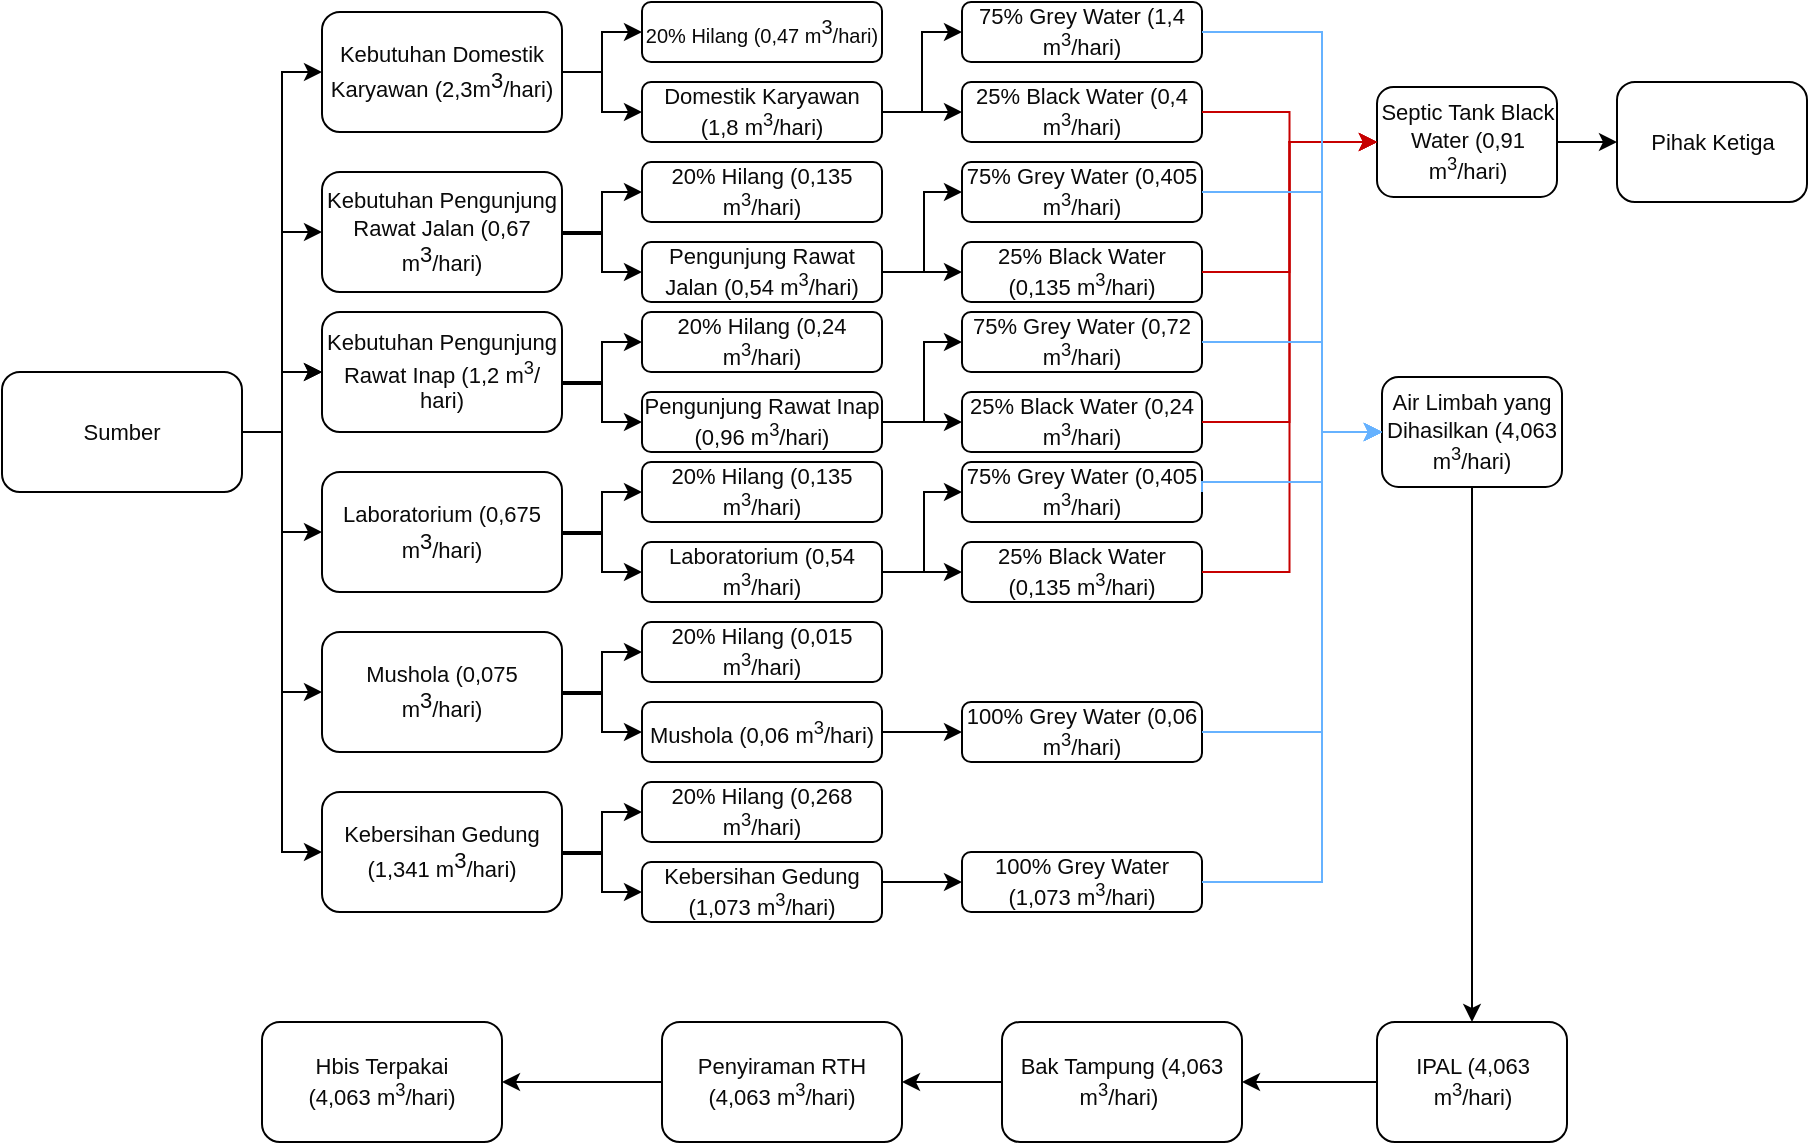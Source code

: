 <mxfile version="24.7.6">
  <diagram name="Page-1" id="BwjnC9_RVp00AROXkKl3">
    <mxGraphModel dx="1257" dy="583" grid="1" gridSize="10" guides="1" tooltips="1" connect="1" arrows="1" fold="1" page="1" pageScale="1" pageWidth="850" pageHeight="1100" math="0" shadow="0">
      <root>
        <mxCell id="0" />
        <mxCell id="1" parent="0" />
        <mxCell id="a9j6jrNws50YFNVHfmn5-3" value="" style="edgeStyle=orthogonalEdgeStyle;rounded=0;orthogonalLoop=1;jettySize=auto;html=1;entryX=0;entryY=0.5;entryDx=0;entryDy=0;strokeColor=#000000;fontColor=#0A0A0A;labelBackgroundColor=none;labelBorderColor=none;" parent="1" source="a9j6jrNws50YFNVHfmn5-1" target="a9j6jrNws50YFNVHfmn5-2" edge="1">
          <mxGeometry relative="1" as="geometry" />
        </mxCell>
        <mxCell id="a9j6jrNws50YFNVHfmn5-10" value="" style="edgeStyle=orthogonalEdgeStyle;rounded=0;orthogonalLoop=1;jettySize=auto;html=1;entryX=0;entryY=0.5;entryDx=0;entryDy=0;strokeColor=#000000;fontColor=#0A0A0A;labelBackgroundColor=none;labelBorderColor=none;" parent="1" source="a9j6jrNws50YFNVHfmn5-1" target="a9j6jrNws50YFNVHfmn5-9" edge="1">
          <mxGeometry relative="1" as="geometry" />
        </mxCell>
        <mxCell id="a9j6jrNws50YFNVHfmn5-13" value="" style="edgeStyle=orthogonalEdgeStyle;rounded=0;orthogonalLoop=1;jettySize=auto;html=1;entryX=0;entryY=0.5;entryDx=0;entryDy=0;strokeColor=#000000;fontColor=#0A0A0A;labelBackgroundColor=none;labelBorderColor=none;" parent="1" source="a9j6jrNws50YFNVHfmn5-1" target="a9j6jrNws50YFNVHfmn5-11" edge="1">
          <mxGeometry relative="1" as="geometry" />
        </mxCell>
        <mxCell id="a9j6jrNws50YFNVHfmn5-15" value="" style="edgeStyle=orthogonalEdgeStyle;rounded=0;orthogonalLoop=1;jettySize=auto;html=1;exitX=1;exitY=0.5;exitDx=0;exitDy=0;entryX=0;entryY=0.5;entryDx=0;entryDy=0;strokeColor=#000000;fontColor=#0A0A0A;labelBackgroundColor=none;labelBorderColor=none;" parent="1" source="a9j6jrNws50YFNVHfmn5-1" target="a9j6jrNws50YFNVHfmn5-14" edge="1">
          <mxGeometry relative="1" as="geometry" />
        </mxCell>
        <mxCell id="a9j6jrNws50YFNVHfmn5-17" value="" style="edgeStyle=orthogonalEdgeStyle;rounded=0;orthogonalLoop=1;jettySize=auto;html=1;strokeColor=#000000;fontColor=#0A0A0A;labelBackgroundColor=none;labelBorderColor=none;" parent="1" source="a9j6jrNws50YFNVHfmn5-1" target="a9j6jrNws50YFNVHfmn5-16" edge="1">
          <mxGeometry relative="1" as="geometry" />
        </mxCell>
        <mxCell id="a9j6jrNws50YFNVHfmn5-1" value="Sumber" style="rounded=1;whiteSpace=wrap;html=1;fontSize=11;strokeColor=#000000;fontColor=#0A0A0A;labelBackgroundColor=none;labelBorderColor=none;fillColor=none;" parent="1" vertex="1">
          <mxGeometry x="390" y="435" width="120" height="60" as="geometry" />
        </mxCell>
        <mxCell id="a9j6jrNws50YFNVHfmn5-23" value="" style="edgeStyle=orthogonalEdgeStyle;rounded=0;orthogonalLoop=1;jettySize=auto;html=1;strokeColor=#000000;fontColor=#0A0A0A;labelBackgroundColor=none;labelBorderColor=none;" parent="1" source="a9j6jrNws50YFNVHfmn5-2" target="a9j6jrNws50YFNVHfmn5-22" edge="1">
          <mxGeometry relative="1" as="geometry" />
        </mxCell>
        <mxCell id="a9j6jrNws50YFNVHfmn5-2" value="Kebutuhan Domestik Karyawan (2,3m&lt;sup style=&quot;font-size: 11px;&quot;&gt;3&lt;/sup&gt;/hari)" style="whiteSpace=wrap;html=1;rounded=1;fontSize=11;strokeColor=#000000;fontColor=#0A0A0A;labelBackgroundColor=none;labelBorderColor=none;fillColor=none;" parent="1" vertex="1">
          <mxGeometry x="550" y="255" width="120" height="60" as="geometry" />
        </mxCell>
        <mxCell id="a9j6jrNws50YFNVHfmn5-9" value="Kebutuhan Pengunjung Rawat Jalan (0,67 m&lt;sup style=&quot;font-size: 11px;&quot;&gt;3&lt;/sup&gt;/hari)" style="whiteSpace=wrap;html=1;rounded=1;fontSize=11;strokeColor=#000000;fontColor=#0A0A0A;labelBackgroundColor=none;labelBorderColor=none;fillColor=none;" parent="1" vertex="1">
          <mxGeometry x="550" y="335" width="120" height="60" as="geometry" />
        </mxCell>
        <mxCell id="a9j6jrNws50YFNVHfmn5-14" value="Kebersihan Gedung (1,341 m&lt;sup style=&quot;font-size: 11px;&quot;&gt;3&lt;/sup&gt;/hari)" style="whiteSpace=wrap;html=1;rounded=1;fontSize=11;strokeColor=#000000;fontColor=#0A0A0A;labelBackgroundColor=none;labelBorderColor=none;fillColor=none;" parent="1" vertex="1">
          <mxGeometry x="550" y="645" width="120" height="60" as="geometry" />
        </mxCell>
        <mxCell id="a9j6jrNws50YFNVHfmn5-18" value="" style="edgeStyle=orthogonalEdgeStyle;rounded=0;orthogonalLoop=1;jettySize=auto;html=1;strokeColor=#000000;fontColor=#0A0A0A;labelBackgroundColor=none;labelBorderColor=none;" parent="1" source="a9j6jrNws50YFNVHfmn5-1" target="a9j6jrNws50YFNVHfmn5-16" edge="1">
          <mxGeometry relative="1" as="geometry">
            <mxPoint x="510" y="465" as="sourcePoint" />
            <mxPoint x="590" y="735" as="targetPoint" />
          </mxGeometry>
        </mxCell>
        <mxCell id="a9j6jrNws50YFNVHfmn5-16" value="Kebutuhan Pengunjung Rawat Inap (1,2 m&lt;sup&gt;3&lt;/sup&gt;/ hari)" style="whiteSpace=wrap;html=1;rounded=1;fontSize=11;strokeColor=#000000;fontColor=#0A0A0A;labelBackgroundColor=none;labelBorderColor=none;fillColor=none;" parent="1" vertex="1">
          <mxGeometry x="550" y="405" width="120" height="60" as="geometry" />
        </mxCell>
        <mxCell id="a9j6jrNws50YFNVHfmn5-11" value="&lt;font style=&quot;font-size: 11px;&quot;&gt;Laboratorium (0,675 m&lt;sup style=&quot;font-size: 11px;&quot;&gt;3&lt;/sup&gt;/hari)&lt;/font&gt;" style="whiteSpace=wrap;html=1;rounded=1;fontSize=11;strokeColor=#000000;fontColor=#0A0A0A;labelBackgroundColor=none;labelBorderColor=none;fillColor=none;" parent="1" vertex="1">
          <mxGeometry x="550" y="485" width="120" height="60" as="geometry" />
        </mxCell>
        <mxCell id="a9j6jrNws50YFNVHfmn5-21" value="" style="edgeStyle=orthogonalEdgeStyle;rounded=0;orthogonalLoop=1;jettySize=auto;html=1;entryX=0;entryY=0.5;entryDx=0;entryDy=0;exitX=1;exitY=0.5;exitDx=0;exitDy=0;strokeColor=#000000;fontColor=#0A0A0A;labelBackgroundColor=none;labelBorderColor=none;" parent="1" source="a9j6jrNws50YFNVHfmn5-1" target="a9j6jrNws50YFNVHfmn5-4" edge="1">
          <mxGeometry relative="1" as="geometry">
            <mxPoint x="610" y="625" as="sourcePoint" />
            <mxPoint x="590" y="735" as="targetPoint" />
          </mxGeometry>
        </mxCell>
        <mxCell id="a9j6jrNws50YFNVHfmn5-4" value="Mushola (0,075 m&lt;sup style=&quot;font-size: 11px;&quot;&gt;3&lt;/sup&gt;/hari)" style="whiteSpace=wrap;html=1;rounded=1;fontSize=11;strokeColor=#000000;fontColor=#0A0A0A;labelBackgroundColor=none;labelBorderColor=none;fillColor=none;" parent="1" vertex="1">
          <mxGeometry x="550" y="565" width="120" height="60" as="geometry" />
        </mxCell>
        <mxCell id="a9j6jrNws50YFNVHfmn5-22" value="20% Hilang (0,47 m&lt;sup style=&quot;font-size: 10px;&quot;&gt;3&lt;/sup&gt;/hari)" style="whiteSpace=wrap;html=1;fontSize=10;rounded=1;strokeColor=#000000;fontColor=#0A0A0A;labelBackgroundColor=none;labelBorderColor=none;fillColor=none;" parent="1" vertex="1">
          <mxGeometry x="710" y="250" width="120" height="30" as="geometry" />
        </mxCell>
        <mxCell id="a9j6jrNws50YFNVHfmn5-24" value="Domestik Karyawan (1,8 m&lt;sup&gt;3&lt;/sup&gt;/hari)" style="whiteSpace=wrap;html=1;fontSize=11;rounded=1;strokeColor=#000000;fontColor=#0A0A0A;labelBackgroundColor=none;labelBorderColor=none;fillColor=none;" parent="1" vertex="1">
          <mxGeometry x="710" y="290" width="120" height="30" as="geometry" />
        </mxCell>
        <mxCell id="a9j6jrNws50YFNVHfmn5-25" value="" style="edgeStyle=orthogonalEdgeStyle;rounded=0;orthogonalLoop=1;jettySize=auto;html=1;entryX=0;entryY=0.5;entryDx=0;entryDy=0;exitX=1;exitY=0.5;exitDx=0;exitDy=0;strokeColor=#000000;fontColor=#0A0A0A;labelBackgroundColor=none;labelBorderColor=none;" parent="1" source="a9j6jrNws50YFNVHfmn5-2" target="a9j6jrNws50YFNVHfmn5-24" edge="1">
          <mxGeometry relative="1" as="geometry">
            <mxPoint x="680" y="295" as="sourcePoint" />
            <mxPoint x="700" y="275" as="targetPoint" />
            <Array as="points">
              <mxPoint x="690" y="285" />
              <mxPoint x="690" y="305" />
            </Array>
          </mxGeometry>
        </mxCell>
        <mxCell id="a9j6jrNws50YFNVHfmn5-26" value="" style="edgeStyle=orthogonalEdgeStyle;rounded=0;orthogonalLoop=1;jettySize=auto;html=1;entryX=0;entryY=0.5;entryDx=0;entryDy=0;strokeColor=#000000;fontColor=#0A0A0A;labelBackgroundColor=none;labelBorderColor=none;" parent="1" target="a9j6jrNws50YFNVHfmn5-27" edge="1">
          <mxGeometry relative="1" as="geometry">
            <mxPoint x="670" y="365" as="sourcePoint" />
            <Array as="points">
              <mxPoint x="670" y="366" />
              <mxPoint x="690" y="366" />
              <mxPoint x="690" y="345" />
            </Array>
          </mxGeometry>
        </mxCell>
        <mxCell id="a9j6jrNws50YFNVHfmn5-27" value="20% Hilang (0,135 m&lt;sup&gt;3&lt;/sup&gt;/hari)" style="whiteSpace=wrap;html=1;fontSize=11;rounded=1;strokeColor=#000000;fontColor=#0A0A0A;labelBackgroundColor=none;labelBorderColor=none;fillColor=none;" parent="1" vertex="1">
          <mxGeometry x="710" y="330" width="120" height="30" as="geometry" />
        </mxCell>
        <mxCell id="a9j6jrNws50YFNVHfmn5-28" value="Pengunjung Rawat Jalan (0,54 m&lt;sup&gt;3&lt;/sup&gt;/hari)" style="whiteSpace=wrap;html=1;fontSize=11;rounded=1;strokeColor=#000000;fontColor=#0A0A0A;labelBackgroundColor=none;labelBorderColor=none;fillColor=none;" parent="1" vertex="1">
          <mxGeometry x="710" y="370" width="120" height="30" as="geometry" />
        </mxCell>
        <mxCell id="a9j6jrNws50YFNVHfmn5-29" value="" style="edgeStyle=orthogonalEdgeStyle;rounded=0;orthogonalLoop=1;jettySize=auto;html=1;entryX=0;entryY=0.5;entryDx=0;entryDy=0;exitX=1;exitY=0.5;exitDx=0;exitDy=0;strokeColor=#000000;fontColor=#0A0A0A;labelBackgroundColor=none;labelBorderColor=none;" parent="1" target="a9j6jrNws50YFNVHfmn5-28" edge="1">
          <mxGeometry relative="1" as="geometry">
            <mxPoint x="670" y="365" as="sourcePoint" />
            <mxPoint x="700" y="355" as="targetPoint" />
            <Array as="points">
              <mxPoint x="690" y="365" />
              <mxPoint x="690" y="385" />
            </Array>
          </mxGeometry>
        </mxCell>
        <mxCell id="a9j6jrNws50YFNVHfmn5-30" value="" style="edgeStyle=orthogonalEdgeStyle;rounded=0;orthogonalLoop=1;jettySize=auto;html=1;entryX=0;entryY=0.5;entryDx=0;entryDy=0;strokeColor=#000000;fontColor=#0A0A0A;labelBackgroundColor=none;labelBorderColor=none;" parent="1" target="a9j6jrNws50YFNVHfmn5-31" edge="1">
          <mxGeometry relative="1" as="geometry">
            <mxPoint x="670" y="440" as="sourcePoint" />
            <Array as="points">
              <mxPoint x="670" y="441" />
              <mxPoint x="690" y="441" />
              <mxPoint x="690" y="420" />
            </Array>
          </mxGeometry>
        </mxCell>
        <mxCell id="a9j6jrNws50YFNVHfmn5-31" value="20% Hilang (0,24 m&lt;sup&gt;3&lt;/sup&gt;/hari)" style="whiteSpace=wrap;html=1;fontSize=11;rounded=1;strokeColor=#000000;fontColor=#0A0A0A;labelBackgroundColor=none;labelBorderColor=none;fillColor=none;" parent="1" vertex="1">
          <mxGeometry x="710" y="405" width="120" height="30" as="geometry" />
        </mxCell>
        <mxCell id="a9j6jrNws50YFNVHfmn5-32" value="Pengunjung Rawat Inap (0,96 m&lt;sup&gt;3&lt;/sup&gt;/hari)" style="whiteSpace=wrap;html=1;fontSize=11;rounded=1;strokeColor=#000000;fontColor=#0A0A0A;labelBackgroundColor=none;labelBorderColor=none;fillColor=none;" parent="1" vertex="1">
          <mxGeometry x="710" y="445" width="120" height="30" as="geometry" />
        </mxCell>
        <mxCell id="a9j6jrNws50YFNVHfmn5-33" value="" style="edgeStyle=orthogonalEdgeStyle;rounded=0;orthogonalLoop=1;jettySize=auto;html=1;entryX=0;entryY=0.5;entryDx=0;entryDy=0;exitX=1;exitY=0.5;exitDx=0;exitDy=0;strokeColor=#000000;fontColor=#0A0A0A;labelBackgroundColor=none;labelBorderColor=none;" parent="1" target="a9j6jrNws50YFNVHfmn5-32" edge="1">
          <mxGeometry relative="1" as="geometry">
            <mxPoint x="670" y="440" as="sourcePoint" />
            <mxPoint x="700" y="430" as="targetPoint" />
            <Array as="points">
              <mxPoint x="690" y="440" />
              <mxPoint x="690" y="460" />
            </Array>
          </mxGeometry>
        </mxCell>
        <mxCell id="a9j6jrNws50YFNVHfmn5-34" value="" style="edgeStyle=orthogonalEdgeStyle;rounded=0;orthogonalLoop=1;jettySize=auto;html=1;entryX=0;entryY=0.5;entryDx=0;entryDy=0;strokeColor=#000000;fontColor=#0A0A0A;labelBackgroundColor=none;labelBorderColor=none;" parent="1" target="a9j6jrNws50YFNVHfmn5-35" edge="1">
          <mxGeometry relative="1" as="geometry">
            <mxPoint x="670" y="515" as="sourcePoint" />
            <Array as="points">
              <mxPoint x="670" y="516" />
              <mxPoint x="690" y="516" />
              <mxPoint x="690" y="495" />
            </Array>
          </mxGeometry>
        </mxCell>
        <mxCell id="a9j6jrNws50YFNVHfmn5-35" value="20% Hilang (0,135 m&lt;sup&gt;3&lt;/sup&gt;/hari)" style="whiteSpace=wrap;html=1;fontSize=11;rounded=1;strokeColor=#000000;fontColor=#0A0A0A;labelBackgroundColor=none;labelBorderColor=none;fillColor=none;" parent="1" vertex="1">
          <mxGeometry x="710" y="480" width="120" height="30" as="geometry" />
        </mxCell>
        <mxCell id="a9j6jrNws50YFNVHfmn5-36" value="Laboratorium (0,54 m&lt;sup&gt;3&lt;/sup&gt;/hari)" style="whiteSpace=wrap;html=1;fontSize=11;rounded=1;strokeColor=#000000;fontColor=#0A0A0A;labelBackgroundColor=none;labelBorderColor=none;fillColor=none;" parent="1" vertex="1">
          <mxGeometry x="710" y="520" width="120" height="30" as="geometry" />
        </mxCell>
        <mxCell id="a9j6jrNws50YFNVHfmn5-37" value="" style="edgeStyle=orthogonalEdgeStyle;rounded=0;orthogonalLoop=1;jettySize=auto;html=1;entryX=0;entryY=0.5;entryDx=0;entryDy=0;exitX=1;exitY=0.5;exitDx=0;exitDy=0;strokeColor=#000000;fontColor=#0A0A0A;labelBackgroundColor=none;labelBorderColor=none;" parent="1" target="a9j6jrNws50YFNVHfmn5-36" edge="1">
          <mxGeometry relative="1" as="geometry">
            <mxPoint x="670" y="515" as="sourcePoint" />
            <mxPoint x="700" y="505" as="targetPoint" />
            <Array as="points">
              <mxPoint x="690" y="515" />
              <mxPoint x="690" y="535" />
            </Array>
          </mxGeometry>
        </mxCell>
        <mxCell id="a9j6jrNws50YFNVHfmn5-38" value="" style="edgeStyle=orthogonalEdgeStyle;rounded=0;orthogonalLoop=1;jettySize=auto;html=1;entryX=0;entryY=0.5;entryDx=0;entryDy=0;strokeColor=#000000;fontColor=#0A0A0A;labelBackgroundColor=none;labelBorderColor=none;" parent="1" target="a9j6jrNws50YFNVHfmn5-39" edge="1">
          <mxGeometry relative="1" as="geometry">
            <mxPoint x="670" y="595" as="sourcePoint" />
            <Array as="points">
              <mxPoint x="670" y="596" />
              <mxPoint x="690" y="596" />
              <mxPoint x="690" y="575" />
            </Array>
          </mxGeometry>
        </mxCell>
        <mxCell id="a9j6jrNws50YFNVHfmn5-39" value="20% Hilang (0,015 m&lt;sup&gt;3&lt;/sup&gt;/hari)" style="whiteSpace=wrap;html=1;fontSize=11;rounded=1;strokeColor=#000000;fontColor=#0A0A0A;labelBackgroundColor=none;labelBorderColor=none;fillColor=none;" parent="1" vertex="1">
          <mxGeometry x="710" y="560" width="120" height="30" as="geometry" />
        </mxCell>
        <mxCell id="a9j6jrNws50YFNVHfmn5-40" value="Mushola (0,06 m&lt;sup&gt;3&lt;/sup&gt;/hari)" style="whiteSpace=wrap;html=1;fontSize=11;rounded=1;strokeColor=#000000;fontColor=#0A0A0A;labelBackgroundColor=none;labelBorderColor=none;fillColor=none;" parent="1" vertex="1">
          <mxGeometry x="710" y="600" width="120" height="30" as="geometry" />
        </mxCell>
        <mxCell id="a9j6jrNws50YFNVHfmn5-41" value="" style="edgeStyle=orthogonalEdgeStyle;rounded=0;orthogonalLoop=1;jettySize=auto;html=1;entryX=0;entryY=0.5;entryDx=0;entryDy=0;exitX=1;exitY=0.5;exitDx=0;exitDy=0;strokeColor=#000000;fontColor=#0A0A0A;labelBackgroundColor=none;labelBorderColor=none;" parent="1" target="a9j6jrNws50YFNVHfmn5-40" edge="1">
          <mxGeometry relative="1" as="geometry">
            <mxPoint x="670" y="595" as="sourcePoint" />
            <mxPoint x="700" y="585" as="targetPoint" />
            <Array as="points">
              <mxPoint x="690" y="595" />
              <mxPoint x="690" y="615" />
            </Array>
          </mxGeometry>
        </mxCell>
        <mxCell id="a9j6jrNws50YFNVHfmn5-42" value="" style="edgeStyle=orthogonalEdgeStyle;rounded=0;orthogonalLoop=1;jettySize=auto;html=1;entryX=0;entryY=0.5;entryDx=0;entryDy=0;strokeColor=#000000;fontColor=#0A0A0A;labelBackgroundColor=none;labelBorderColor=none;" parent="1" target="a9j6jrNws50YFNVHfmn5-43" edge="1">
          <mxGeometry relative="1" as="geometry">
            <mxPoint x="670" y="675" as="sourcePoint" />
            <Array as="points">
              <mxPoint x="670" y="676" />
              <mxPoint x="690" y="676" />
              <mxPoint x="690" y="655" />
            </Array>
          </mxGeometry>
        </mxCell>
        <mxCell id="a9j6jrNws50YFNVHfmn5-43" value="20% Hilang (0,268 m&lt;sup&gt;3&lt;/sup&gt;/hari)" style="whiteSpace=wrap;html=1;fontSize=11;rounded=1;strokeColor=#000000;fontColor=#0A0A0A;labelBackgroundColor=none;labelBorderColor=none;fillColor=none;" parent="1" vertex="1">
          <mxGeometry x="710" y="640" width="120" height="30" as="geometry" />
        </mxCell>
        <mxCell id="a9j6jrNws50YFNVHfmn5-44" value="Kebersihan Gedung (1,073 m&lt;sup&gt;3&lt;/sup&gt;/hari)" style="whiteSpace=wrap;html=1;fontSize=11;rounded=1;strokeColor=#000000;fontColor=#0A0A0A;labelBackgroundColor=none;labelBorderColor=none;fillColor=none;" parent="1" vertex="1">
          <mxGeometry x="710" y="680" width="120" height="30" as="geometry" />
        </mxCell>
        <mxCell id="a9j6jrNws50YFNVHfmn5-45" value="" style="edgeStyle=orthogonalEdgeStyle;rounded=0;orthogonalLoop=1;jettySize=auto;html=1;entryX=0;entryY=0.5;entryDx=0;entryDy=0;exitX=1;exitY=0.5;exitDx=0;exitDy=0;strokeColor=#000000;fontColor=#0A0A0A;labelBackgroundColor=none;labelBorderColor=none;" parent="1" target="a9j6jrNws50YFNVHfmn5-44" edge="1">
          <mxGeometry relative="1" as="geometry">
            <mxPoint x="670" y="675" as="sourcePoint" />
            <mxPoint x="700" y="665" as="targetPoint" />
            <Array as="points">
              <mxPoint x="690" y="675" />
              <mxPoint x="690" y="695" />
            </Array>
          </mxGeometry>
        </mxCell>
        <mxCell id="a9j6jrNws50YFNVHfmn5-46" value="75% Grey Water (1,4 m&lt;sup&gt;3&lt;/sup&gt;/hari)" style="whiteSpace=wrap;html=1;fontSize=11;rounded=1;strokeColor=#000000;fontColor=#0A0A0A;labelBackgroundColor=none;labelBorderColor=none;fillColor=none;" parent="1" vertex="1">
          <mxGeometry x="870" y="250" width="120" height="30" as="geometry" />
        </mxCell>
        <mxCell id="a9j6jrNws50YFNVHfmn5-49" value="" style="edgeStyle=orthogonalEdgeStyle;rounded=0;orthogonalLoop=1;jettySize=auto;html=1;exitX=1;exitY=0.5;exitDx=0;exitDy=0;entryX=0;entryY=0.5;entryDx=0;entryDy=0;strokeColor=#000000;fontColor=#0A0A0A;labelBackgroundColor=none;labelBorderColor=none;" parent="1" source="a9j6jrNws50YFNVHfmn5-24" target="a9j6jrNws50YFNVHfmn5-46" edge="1">
          <mxGeometry relative="1" as="geometry">
            <mxPoint x="840" y="300" as="sourcePoint" />
            <mxPoint x="920" y="275" as="targetPoint" />
          </mxGeometry>
        </mxCell>
        <mxCell id="a9j6jrNws50YFNVHfmn5-48" value="25% Black Water (0,4 m&lt;sup&gt;3&lt;/sup&gt;/hari)" style="whiteSpace=wrap;html=1;fontSize=11;rounded=1;strokeColor=#000000;fontColor=#0A0A0A;labelBackgroundColor=none;labelBorderColor=none;fillColor=none;" parent="1" vertex="1">
          <mxGeometry x="870" y="290" width="120" height="30" as="geometry" />
        </mxCell>
        <mxCell id="a9j6jrNws50YFNVHfmn5-51" value="" style="edgeStyle=orthogonalEdgeStyle;rounded=0;orthogonalLoop=1;jettySize=auto;html=1;exitX=1;exitY=0.5;exitDx=0;exitDy=0;entryX=0;entryY=0.5;entryDx=0;entryDy=0;strokeColor=#000000;fontColor=#0A0A0A;labelBackgroundColor=none;labelBorderColor=none;" parent="1" source="a9j6jrNws50YFNVHfmn5-24" target="a9j6jrNws50YFNVHfmn5-48" edge="1">
          <mxGeometry relative="1" as="geometry">
            <mxPoint x="840" y="315" as="sourcePoint" />
            <mxPoint x="880" y="275" as="targetPoint" />
          </mxGeometry>
        </mxCell>
        <mxCell id="a9j6jrNws50YFNVHfmn5-56" value="75% Grey Water (0,405 m&lt;sup&gt;3&lt;/sup&gt;/hari)" style="whiteSpace=wrap;html=1;fontSize=11;rounded=1;strokeColor=#000000;fontColor=#0A0A0A;labelBackgroundColor=none;labelBorderColor=none;fillColor=none;" parent="1" vertex="1">
          <mxGeometry x="870" y="330" width="120" height="30" as="geometry" />
        </mxCell>
        <mxCell id="a9j6jrNws50YFNVHfmn5-57" value="" style="edgeStyle=orthogonalEdgeStyle;rounded=0;orthogonalLoop=1;jettySize=auto;html=1;exitX=1;exitY=0.5;exitDx=0;exitDy=0;entryX=0;entryY=0.5;entryDx=0;entryDy=0;strokeColor=#000000;fontColor=#0A0A0A;labelBackgroundColor=none;labelBorderColor=none;" parent="1" target="a9j6jrNws50YFNVHfmn5-56" edge="1">
          <mxGeometry relative="1" as="geometry">
            <mxPoint x="830" y="385" as="sourcePoint" />
            <mxPoint x="920" y="355" as="targetPoint" />
            <Array as="points">
              <mxPoint x="851" y="385" />
              <mxPoint x="851" y="345" />
            </Array>
          </mxGeometry>
        </mxCell>
        <mxCell id="a9j6jrNws50YFNVHfmn5-58" value="25% Black Water (0,135 m&lt;sup&gt;3&lt;/sup&gt;/hari)" style="whiteSpace=wrap;html=1;fontSize=11;rounded=1;strokeColor=#000000;fontColor=#0A0A0A;labelBackgroundColor=none;labelBorderColor=none;fillColor=none;" parent="1" vertex="1">
          <mxGeometry x="870" y="370" width="120" height="30" as="geometry" />
        </mxCell>
        <mxCell id="a9j6jrNws50YFNVHfmn5-59" value="" style="edgeStyle=orthogonalEdgeStyle;rounded=0;orthogonalLoop=1;jettySize=auto;html=1;exitX=1;exitY=0.5;exitDx=0;exitDy=0;entryX=0;entryY=0.5;entryDx=0;entryDy=0;strokeColor=#000000;fontColor=#0A0A0A;labelBackgroundColor=none;labelBorderColor=none;" parent="1" target="a9j6jrNws50YFNVHfmn5-58" edge="1">
          <mxGeometry relative="1" as="geometry">
            <mxPoint x="830" y="385" as="sourcePoint" />
            <mxPoint x="880" y="355" as="targetPoint" />
            <Array as="points">
              <mxPoint x="840" y="385" />
              <mxPoint x="840" y="385" />
            </Array>
          </mxGeometry>
        </mxCell>
        <mxCell id="a9j6jrNws50YFNVHfmn5-60" value="75% Grey Water (0,72 m&lt;sup&gt;3&lt;/sup&gt;/hari)" style="whiteSpace=wrap;html=1;fontSize=11;rounded=1;strokeColor=#000000;fontColor=#0A0A0A;labelBackgroundColor=none;labelBorderColor=none;fillColor=none;" parent="1" vertex="1">
          <mxGeometry x="870" y="405" width="120" height="30" as="geometry" />
        </mxCell>
        <mxCell id="a9j6jrNws50YFNVHfmn5-61" value="" style="edgeStyle=orthogonalEdgeStyle;rounded=0;orthogonalLoop=1;jettySize=auto;html=1;exitX=1;exitY=0.5;exitDx=0;exitDy=0;entryX=0;entryY=0.5;entryDx=0;entryDy=0;strokeColor=#000000;fontColor=#0A0A0A;labelBackgroundColor=none;labelBorderColor=none;" parent="1" target="a9j6jrNws50YFNVHfmn5-60" edge="1">
          <mxGeometry relative="1" as="geometry">
            <mxPoint x="830" y="460" as="sourcePoint" />
            <mxPoint x="920" y="430" as="targetPoint" />
            <Array as="points">
              <mxPoint x="851" y="460" />
              <mxPoint x="851" y="420" />
            </Array>
          </mxGeometry>
        </mxCell>
        <mxCell id="a9j6jrNws50YFNVHfmn5-62" value="25% Black Water (0,24 m&lt;sup&gt;3&lt;/sup&gt;/hari)" style="whiteSpace=wrap;html=1;fontSize=11;rounded=1;strokeColor=#000000;fontColor=#0A0A0A;labelBackgroundColor=none;labelBorderColor=none;fillColor=none;" parent="1" vertex="1">
          <mxGeometry x="870" y="445" width="120" height="30" as="geometry" />
        </mxCell>
        <mxCell id="a9j6jrNws50YFNVHfmn5-63" value="" style="edgeStyle=orthogonalEdgeStyle;rounded=0;orthogonalLoop=1;jettySize=auto;html=1;exitX=1;exitY=0.5;exitDx=0;exitDy=0;entryX=0;entryY=0.5;entryDx=0;entryDy=0;strokeColor=#000000;fontColor=#0A0A0A;labelBackgroundColor=none;labelBorderColor=none;" parent="1" target="a9j6jrNws50YFNVHfmn5-62" edge="1">
          <mxGeometry relative="1" as="geometry">
            <mxPoint x="830" y="460" as="sourcePoint" />
            <mxPoint x="880" y="430" as="targetPoint" />
            <Array as="points">
              <mxPoint x="840" y="460" />
              <mxPoint x="840" y="460" />
            </Array>
          </mxGeometry>
        </mxCell>
        <mxCell id="a9j6jrNws50YFNVHfmn5-64" value="75% Grey Water (0,405 m&lt;sup&gt;3&lt;/sup&gt;/hari)" style="whiteSpace=wrap;html=1;fontSize=11;rounded=1;strokeColor=#000000;fontColor=#0A0A0A;labelBackgroundColor=none;labelBorderColor=none;fillColor=none;" parent="1" vertex="1">
          <mxGeometry x="870" y="480" width="120" height="30" as="geometry" />
        </mxCell>
        <mxCell id="a9j6jrNws50YFNVHfmn5-65" value="" style="edgeStyle=orthogonalEdgeStyle;rounded=0;orthogonalLoop=1;jettySize=auto;html=1;exitX=1;exitY=0.5;exitDx=0;exitDy=0;entryX=0;entryY=0.5;entryDx=0;entryDy=0;strokeColor=#000000;fontColor=#0A0A0A;labelBackgroundColor=none;labelBorderColor=none;" parent="1" target="a9j6jrNws50YFNVHfmn5-64" edge="1">
          <mxGeometry relative="1" as="geometry">
            <mxPoint x="830" y="535" as="sourcePoint" />
            <mxPoint x="920" y="505" as="targetPoint" />
            <Array as="points">
              <mxPoint x="851" y="535" />
              <mxPoint x="851" y="495" />
            </Array>
          </mxGeometry>
        </mxCell>
        <mxCell id="a9j6jrNws50YFNVHfmn5-66" value="25% Black Water (0,135 m&lt;sup&gt;3&lt;/sup&gt;/hari)" style="whiteSpace=wrap;html=1;fontSize=11;rounded=1;strokeColor=#000000;fontColor=#0A0A0A;labelBackgroundColor=none;labelBorderColor=none;fillColor=none;" parent="1" vertex="1">
          <mxGeometry x="870" y="520" width="120" height="30" as="geometry" />
        </mxCell>
        <mxCell id="a9j6jrNws50YFNVHfmn5-67" value="" style="edgeStyle=orthogonalEdgeStyle;rounded=0;orthogonalLoop=1;jettySize=auto;html=1;exitX=1;exitY=0.5;exitDx=0;exitDy=0;entryX=0;entryY=0.5;entryDx=0;entryDy=0;strokeColor=#000000;fontColor=#0A0A0A;labelBackgroundColor=none;labelBorderColor=none;" parent="1" target="a9j6jrNws50YFNVHfmn5-66" edge="1">
          <mxGeometry relative="1" as="geometry">
            <mxPoint x="830" y="535" as="sourcePoint" />
            <mxPoint x="880" y="505" as="targetPoint" />
            <Array as="points">
              <mxPoint x="840" y="535" />
              <mxPoint x="840" y="535" />
            </Array>
          </mxGeometry>
        </mxCell>
        <mxCell id="a9j6jrNws50YFNVHfmn5-70" value="100% Grey Water (0,06 m&lt;sup&gt;3&lt;/sup&gt;/hari)" style="whiteSpace=wrap;html=1;fontSize=11;rounded=1;strokeColor=#000000;fontColor=#0A0A0A;labelBackgroundColor=none;labelBorderColor=none;fillColor=none;" parent="1" vertex="1">
          <mxGeometry x="870" y="600" width="120" height="30" as="geometry" />
        </mxCell>
        <mxCell id="a9j6jrNws50YFNVHfmn5-71" value="" style="edgeStyle=orthogonalEdgeStyle;rounded=0;orthogonalLoop=1;jettySize=auto;html=1;exitX=1;exitY=0.5;exitDx=0;exitDy=0;entryX=0;entryY=0.5;entryDx=0;entryDy=0;strokeColor=#000000;fontColor=#0A0A0A;labelBackgroundColor=none;labelBorderColor=none;" parent="1" target="a9j6jrNws50YFNVHfmn5-70" edge="1">
          <mxGeometry relative="1" as="geometry">
            <mxPoint x="830" y="615" as="sourcePoint" />
            <mxPoint x="880" y="585" as="targetPoint" />
            <Array as="points">
              <mxPoint x="840" y="615" />
              <mxPoint x="840" y="615" />
            </Array>
          </mxGeometry>
        </mxCell>
        <mxCell id="a9j6jrNws50YFNVHfmn5-74" value="100% Grey Water (1,073 m&lt;sup&gt;3&lt;/sup&gt;/hari)" style="whiteSpace=wrap;html=1;fontSize=11;rounded=1;strokeColor=#000000;fontColor=#0A0A0A;labelBackgroundColor=none;labelBorderColor=none;fillColor=none;" parent="1" vertex="1">
          <mxGeometry x="870" y="675" width="120" height="30" as="geometry" />
        </mxCell>
        <mxCell id="a9j6jrNws50YFNVHfmn5-75" value="" style="edgeStyle=orthogonalEdgeStyle;rounded=0;orthogonalLoop=1;jettySize=auto;html=1;exitX=1;exitY=0.5;exitDx=0;exitDy=0;entryX=0;entryY=0.5;entryDx=0;entryDy=0;strokeColor=#000000;fontColor=#0A0A0A;labelBackgroundColor=none;labelBorderColor=none;" parent="1" target="a9j6jrNws50YFNVHfmn5-74" edge="1">
          <mxGeometry relative="1" as="geometry">
            <mxPoint x="830" y="690" as="sourcePoint" />
            <mxPoint x="880" y="660" as="targetPoint" />
            <Array as="points">
              <mxPoint x="840" y="690" />
              <mxPoint x="840" y="690" />
            </Array>
          </mxGeometry>
        </mxCell>
        <mxCell id="a9j6jrNws50YFNVHfmn5-79" value="" style="edgeStyle=orthogonalEdgeStyle;rounded=0;orthogonalLoop=1;jettySize=auto;html=1;strokeColor=#000000;fontColor=#0A0A0A;labelBackgroundColor=none;labelBorderColor=none;" parent="1" source="a9j6jrNws50YFNVHfmn5-76" target="a9j6jrNws50YFNVHfmn5-78" edge="1">
          <mxGeometry relative="1" as="geometry" />
        </mxCell>
        <mxCell id="a9j6jrNws50YFNVHfmn5-76" value="Septic Tank Black Water (0,91 m&lt;sup&gt;3&lt;/sup&gt;/hari)" style="whiteSpace=wrap;html=1;fontSize=11;rounded=1;strokeColor=#000000;fontColor=#0A0A0A;labelBackgroundColor=none;labelBorderColor=none;fillColor=none;" parent="1" vertex="1">
          <mxGeometry x="1077.5" y="292.5" width="90" height="55" as="geometry" />
        </mxCell>
        <mxCell id="a9j6jrNws50YFNVHfmn5-77" value="" style="edgeStyle=orthogonalEdgeStyle;rounded=0;orthogonalLoop=1;jettySize=auto;html=1;exitX=1;exitY=0.5;exitDx=0;exitDy=0;entryX=0;entryY=0.5;entryDx=0;entryDy=0;strokeColor=#c70000;labelBackgroundColor=none;labelBorderColor=none;fontColor=#0A0A0A;" parent="1" source="a9j6jrNws50YFNVHfmn5-48" target="a9j6jrNws50YFNVHfmn5-76" edge="1">
          <mxGeometry relative="1" as="geometry">
            <mxPoint x="1010" y="360" as="sourcePoint" />
            <mxPoint x="1040" y="380" as="targetPoint" />
          </mxGeometry>
        </mxCell>
        <mxCell id="a9j6jrNws50YFNVHfmn5-78" value="Pihak Ketiga" style="whiteSpace=wrap;html=1;fontSize=11;rounded=1;strokeColor=#000000;fontColor=#0A0A0A;labelBackgroundColor=none;labelBorderColor=none;fillColor=none;" parent="1" vertex="1">
          <mxGeometry x="1197.5" y="290" width="95" height="60" as="geometry" />
        </mxCell>
        <mxCell id="a9j6jrNws50YFNVHfmn5-81" value="" style="edgeStyle=orthogonalEdgeStyle;rounded=0;orthogonalLoop=1;jettySize=auto;html=1;exitX=1;exitY=0.5;exitDx=0;exitDy=0;entryX=0;entryY=0.5;entryDx=0;entryDy=0;strokeColor=#c70000;labelBackgroundColor=none;labelBorderColor=none;fontColor=#0A0A0A;" parent="1" source="a9j6jrNws50YFNVHfmn5-58" target="a9j6jrNws50YFNVHfmn5-76" edge="1">
          <mxGeometry relative="1" as="geometry">
            <mxPoint x="1000" y="315" as="sourcePoint" />
            <mxPoint x="1110" y="310" as="targetPoint" />
          </mxGeometry>
        </mxCell>
        <mxCell id="a9j6jrNws50YFNVHfmn5-82" value="" style="edgeStyle=orthogonalEdgeStyle;rounded=0;orthogonalLoop=1;jettySize=auto;html=1;exitX=1;exitY=0.5;exitDx=0;exitDy=0;entryX=0;entryY=0.5;entryDx=0;entryDy=0;strokeColor=#c70000;labelBackgroundColor=none;labelBorderColor=none;fontColor=#0A0A0A;" parent="1" source="a9j6jrNws50YFNVHfmn5-62" target="a9j6jrNws50YFNVHfmn5-76" edge="1">
          <mxGeometry relative="1" as="geometry">
            <mxPoint x="1010" y="325" as="sourcePoint" />
            <mxPoint x="1120" y="320" as="targetPoint" />
          </mxGeometry>
        </mxCell>
        <mxCell id="a9j6jrNws50YFNVHfmn5-83" value="" style="edgeStyle=orthogonalEdgeStyle;rounded=0;orthogonalLoop=1;jettySize=auto;html=1;exitX=1;exitY=0.5;exitDx=0;exitDy=0;entryX=0;entryY=0.5;entryDx=0;entryDy=0;strokeColor=#c70000;labelBackgroundColor=none;labelBorderColor=none;fontColor=#0A0A0A;" parent="1" source="a9j6jrNws50YFNVHfmn5-66" target="a9j6jrNws50YFNVHfmn5-76" edge="1">
          <mxGeometry relative="1" as="geometry">
            <mxPoint x="1020" y="335" as="sourcePoint" />
            <mxPoint x="1130" y="330" as="targetPoint" />
          </mxGeometry>
        </mxCell>
        <mxCell id="a9j6jrNws50YFNVHfmn5-84" value="" style="edgeStyle=orthogonalEdgeStyle;rounded=0;orthogonalLoop=1;jettySize=auto;html=1;strokeColor=#000000;fontColor=#0A0A0A;labelBackgroundColor=none;labelBorderColor=none;" parent="1" source="a9j6jrNws50YFNVHfmn5-85" target="a9j6jrNws50YFNVHfmn5-86" edge="1">
          <mxGeometry relative="1" as="geometry" />
        </mxCell>
        <mxCell id="a9j6jrNws50YFNVHfmn5-85" value="Air Limbah yang Dihasilkan (4,063 m&lt;sup&gt;3&lt;/sup&gt;/hari)" style="whiteSpace=wrap;html=1;fontSize=11;rounded=1;strokeColor=#000000;fontColor=#0A0A0A;labelBackgroundColor=none;labelBorderColor=none;fillColor=none;" parent="1" vertex="1">
          <mxGeometry x="1080" y="437.5" width="90" height="55" as="geometry" />
        </mxCell>
        <mxCell id="a9j6jrNws50YFNVHfmn5-94" value="" style="edgeStyle=orthogonalEdgeStyle;rounded=0;orthogonalLoop=1;jettySize=auto;html=1;strokeColor=#000000;fontColor=#0A0A0A;labelBackgroundColor=none;labelBorderColor=none;" parent="1" source="a9j6jrNws50YFNVHfmn5-86" target="a9j6jrNws50YFNVHfmn5-93" edge="1">
          <mxGeometry relative="1" as="geometry" />
        </mxCell>
        <mxCell id="a9j6jrNws50YFNVHfmn5-86" value="IPAL (4,063 m&lt;sup&gt;3&lt;/sup&gt;/hari)" style="whiteSpace=wrap;html=1;fontSize=11;rounded=1;strokeColor=#000000;fontColor=#0A0A0A;labelBackgroundColor=none;labelBorderColor=none;fillColor=none;" parent="1" vertex="1">
          <mxGeometry x="1077.5" y="760" width="95" height="60" as="geometry" />
        </mxCell>
        <mxCell id="a9j6jrNws50YFNVHfmn5-87" value="" style="edgeStyle=orthogonalEdgeStyle;rounded=0;orthogonalLoop=1;jettySize=auto;html=1;entryX=0;entryY=0.5;entryDx=0;entryDy=0;strokeColor=#66B2FF;labelBackgroundColor=none;labelBorderColor=none;fontColor=#0A0A0A;" parent="1" source="a9j6jrNws50YFNVHfmn5-46" target="a9j6jrNws50YFNVHfmn5-85" edge="1">
          <mxGeometry relative="1" as="geometry">
            <mxPoint x="1000" y="315" as="sourcePoint" />
            <mxPoint x="1090" y="355" as="targetPoint" />
            <Array as="points">
              <mxPoint x="1050" y="265" />
              <mxPoint x="1050" y="465" />
            </Array>
          </mxGeometry>
        </mxCell>
        <mxCell id="a9j6jrNws50YFNVHfmn5-88" value="" style="edgeStyle=orthogonalEdgeStyle;rounded=0;orthogonalLoop=1;jettySize=auto;html=1;entryX=0;entryY=0.5;entryDx=0;entryDy=0;exitX=1;exitY=0.5;exitDx=0;exitDy=0;strokeColor=#66B2FF;labelBackgroundColor=none;labelBorderColor=none;fontColor=#0A0A0A;" parent="1" source="a9j6jrNws50YFNVHfmn5-56" target="a9j6jrNws50YFNVHfmn5-85" edge="1">
          <mxGeometry relative="1" as="geometry">
            <mxPoint x="1000" y="275" as="sourcePoint" />
            <mxPoint x="1090" y="475" as="targetPoint" />
            <Array as="points">
              <mxPoint x="1050" y="345" />
              <mxPoint x="1050" y="465" />
            </Array>
          </mxGeometry>
        </mxCell>
        <mxCell id="a9j6jrNws50YFNVHfmn5-89" value="" style="edgeStyle=orthogonalEdgeStyle;rounded=0;orthogonalLoop=1;jettySize=auto;html=1;entryX=0;entryY=0.5;entryDx=0;entryDy=0;exitX=1;exitY=0.5;exitDx=0;exitDy=0;strokeColor=#66B2FF;labelBackgroundColor=none;labelBorderColor=none;fontColor=#0A0A0A;" parent="1" source="a9j6jrNws50YFNVHfmn5-60" target="a9j6jrNws50YFNVHfmn5-85" edge="1">
          <mxGeometry relative="1" as="geometry">
            <mxPoint x="1070" y="410" as="sourcePoint" />
            <mxPoint x="1090" y="475" as="targetPoint" />
            <Array as="points">
              <mxPoint x="1050" y="420" />
              <mxPoint x="1050" y="465" />
            </Array>
          </mxGeometry>
        </mxCell>
        <mxCell id="a9j6jrNws50YFNVHfmn5-90" value="" style="edgeStyle=orthogonalEdgeStyle;rounded=0;orthogonalLoop=1;jettySize=auto;html=1;entryX=0;entryY=0.5;entryDx=0;entryDy=0;exitX=1;exitY=0.5;exitDx=0;exitDy=0;strokeColor=#66B2FF;labelBackgroundColor=none;labelBorderColor=none;fontColor=#0A0A0A;" parent="1" source="a9j6jrNws50YFNVHfmn5-64" target="a9j6jrNws50YFNVHfmn5-85" edge="1">
          <mxGeometry relative="1" as="geometry">
            <mxPoint x="1000" y="430" as="sourcePoint" />
            <mxPoint x="1090" y="475" as="targetPoint" />
            <Array as="points">
              <mxPoint x="990" y="490" />
              <mxPoint x="1050" y="490" />
              <mxPoint x="1050" y="465" />
            </Array>
          </mxGeometry>
        </mxCell>
        <mxCell id="a9j6jrNws50YFNVHfmn5-91" value="" style="edgeStyle=orthogonalEdgeStyle;rounded=0;orthogonalLoop=1;jettySize=auto;html=1;entryX=0;entryY=0.5;entryDx=0;entryDy=0;exitX=1;exitY=0.5;exitDx=0;exitDy=0;strokeColor=#66B2FF;labelBackgroundColor=none;labelBorderColor=none;fontColor=#0A0A0A;" parent="1" source="a9j6jrNws50YFNVHfmn5-70" target="a9j6jrNws50YFNVHfmn5-85" edge="1">
          <mxGeometry relative="1" as="geometry">
            <mxPoint x="1000" y="505" as="sourcePoint" />
            <mxPoint x="1090" y="475" as="targetPoint" />
            <Array as="points">
              <mxPoint x="1050" y="615" />
              <mxPoint x="1050" y="465" />
            </Array>
          </mxGeometry>
        </mxCell>
        <mxCell id="a9j6jrNws50YFNVHfmn5-92" value="" style="edgeStyle=orthogonalEdgeStyle;rounded=0;orthogonalLoop=1;jettySize=auto;html=1;entryX=0;entryY=0.5;entryDx=0;entryDy=0;exitX=1;exitY=0.5;exitDx=0;exitDy=0;strokeColor=#66B2FF;labelBackgroundColor=none;labelBorderColor=none;fontColor=#0A0A0A;" parent="1" source="a9j6jrNws50YFNVHfmn5-74" target="a9j6jrNws50YFNVHfmn5-85" edge="1">
          <mxGeometry relative="1" as="geometry">
            <mxPoint x="1010" y="515" as="sourcePoint" />
            <mxPoint x="1100" y="485" as="targetPoint" />
            <Array as="points">
              <mxPoint x="1050" y="690" />
              <mxPoint x="1050" y="465" />
            </Array>
          </mxGeometry>
        </mxCell>
        <mxCell id="a9j6jrNws50YFNVHfmn5-96" value="" style="edgeStyle=orthogonalEdgeStyle;rounded=0;orthogonalLoop=1;jettySize=auto;html=1;strokeColor=#000000;fontColor=#0A0A0A;labelBackgroundColor=none;labelBorderColor=none;" parent="1" source="a9j6jrNws50YFNVHfmn5-93" target="a9j6jrNws50YFNVHfmn5-95" edge="1">
          <mxGeometry relative="1" as="geometry" />
        </mxCell>
        <mxCell id="a9j6jrNws50YFNVHfmn5-93" value="Bak Tampung (4,063 m&lt;sup&gt;3&lt;/sup&gt;/hari)&amp;nbsp;" style="whiteSpace=wrap;html=1;fontSize=11;rounded=1;strokeColor=#000000;fontColor=#0A0A0A;labelBackgroundColor=none;labelBorderColor=none;fillColor=none;" parent="1" vertex="1">
          <mxGeometry x="890" y="760" width="120" height="60" as="geometry" />
        </mxCell>
        <mxCell id="a9j6jrNws50YFNVHfmn5-98" value="" style="edgeStyle=orthogonalEdgeStyle;rounded=0;orthogonalLoop=1;jettySize=auto;html=1;strokeColor=#000000;fontColor=#0A0A0A;labelBackgroundColor=none;labelBorderColor=none;" parent="1" source="a9j6jrNws50YFNVHfmn5-95" target="a9j6jrNws50YFNVHfmn5-97" edge="1">
          <mxGeometry relative="1" as="geometry" />
        </mxCell>
        <mxCell id="a9j6jrNws50YFNVHfmn5-95" value="Penyiraman RTH (4,063&amp;nbsp;m&lt;sup&gt;3&lt;/sup&gt;/hari)" style="whiteSpace=wrap;html=1;fontSize=11;rounded=1;strokeColor=#000000;fontColor=#0A0A0A;labelBackgroundColor=none;labelBorderColor=none;fillColor=none;" parent="1" vertex="1">
          <mxGeometry x="720" y="760" width="120" height="60" as="geometry" />
        </mxCell>
        <mxCell id="a9j6jrNws50YFNVHfmn5-97" value="Hbis Terpakai (4,063&amp;nbsp;m&lt;sup&gt;3&lt;/sup&gt;/hari)" style="whiteSpace=wrap;html=1;fontSize=11;rounded=1;strokeColor=#000000;fontColor=#0A0A0A;labelBackgroundColor=none;labelBorderColor=none;fillColor=none;" parent="1" vertex="1">
          <mxGeometry x="520" y="760" width="120" height="60" as="geometry" />
        </mxCell>
      </root>
    </mxGraphModel>
  </diagram>
</mxfile>
